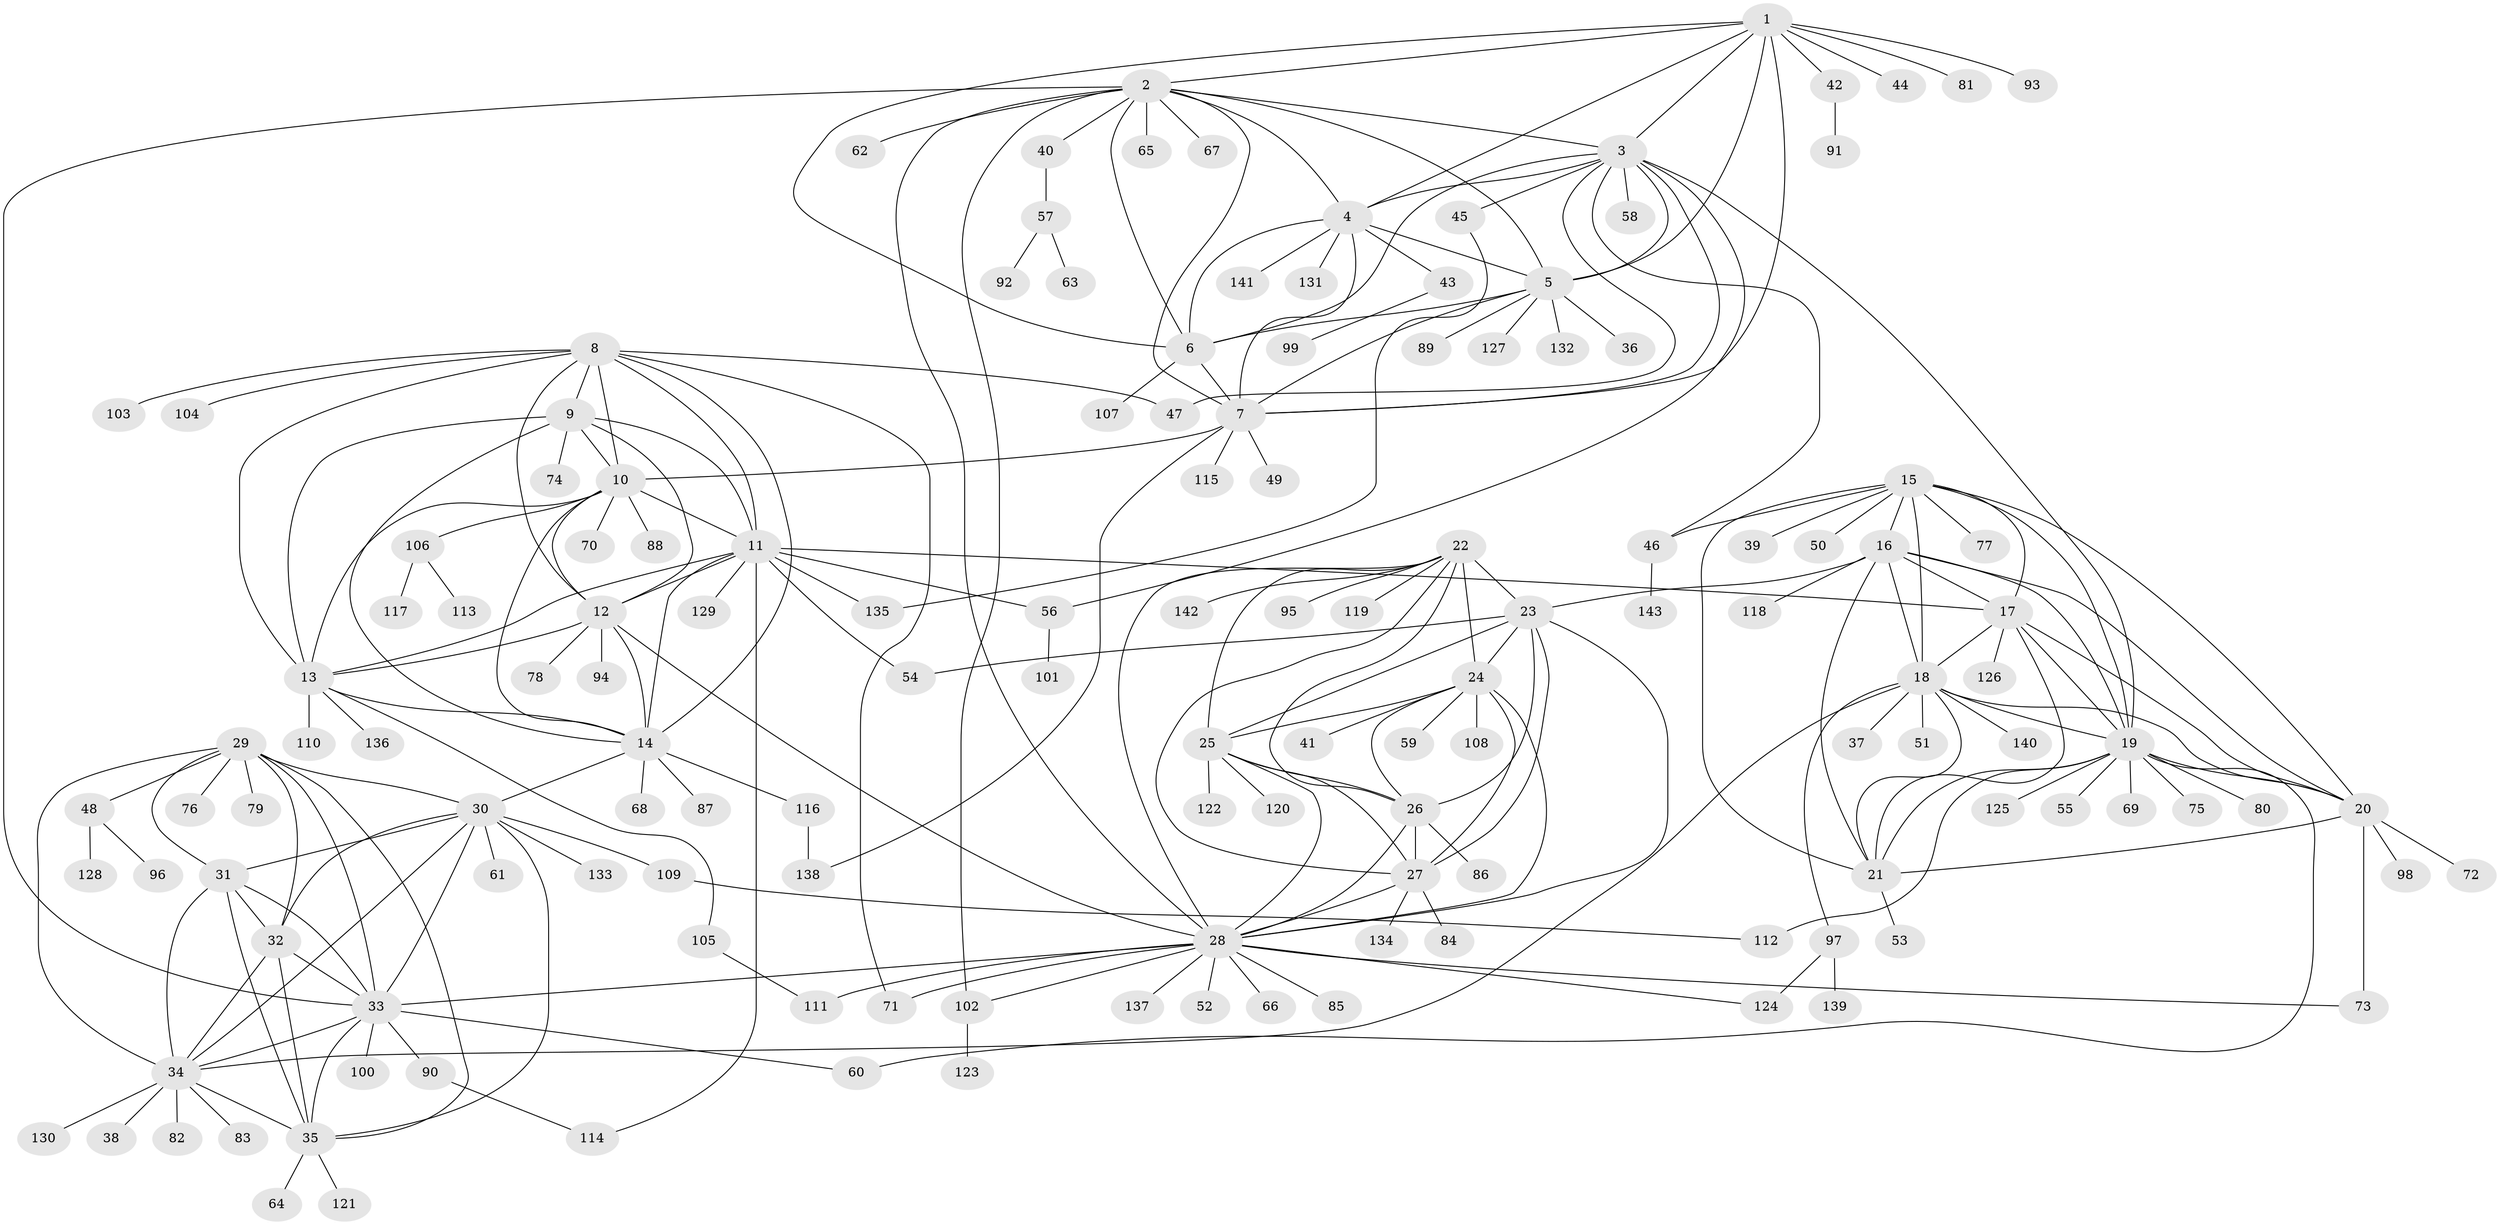 // Generated by graph-tools (version 1.1) at 2025/02/03/09/25 03:02:45]
// undirected, 143 vertices, 237 edges
graph export_dot {
graph [start="1"]
  node [color=gray90,style=filled];
  1;
  2;
  3;
  4;
  5;
  6;
  7;
  8;
  9;
  10;
  11;
  12;
  13;
  14;
  15;
  16;
  17;
  18;
  19;
  20;
  21;
  22;
  23;
  24;
  25;
  26;
  27;
  28;
  29;
  30;
  31;
  32;
  33;
  34;
  35;
  36;
  37;
  38;
  39;
  40;
  41;
  42;
  43;
  44;
  45;
  46;
  47;
  48;
  49;
  50;
  51;
  52;
  53;
  54;
  55;
  56;
  57;
  58;
  59;
  60;
  61;
  62;
  63;
  64;
  65;
  66;
  67;
  68;
  69;
  70;
  71;
  72;
  73;
  74;
  75;
  76;
  77;
  78;
  79;
  80;
  81;
  82;
  83;
  84;
  85;
  86;
  87;
  88;
  89;
  90;
  91;
  92;
  93;
  94;
  95;
  96;
  97;
  98;
  99;
  100;
  101;
  102;
  103;
  104;
  105;
  106;
  107;
  108;
  109;
  110;
  111;
  112;
  113;
  114;
  115;
  116;
  117;
  118;
  119;
  120;
  121;
  122;
  123;
  124;
  125;
  126;
  127;
  128;
  129;
  130;
  131;
  132;
  133;
  134;
  135;
  136;
  137;
  138;
  139;
  140;
  141;
  142;
  143;
  1 -- 2;
  1 -- 3;
  1 -- 4;
  1 -- 5;
  1 -- 6;
  1 -- 7;
  1 -- 42;
  1 -- 44;
  1 -- 81;
  1 -- 93;
  2 -- 3;
  2 -- 4;
  2 -- 5;
  2 -- 6;
  2 -- 7;
  2 -- 28;
  2 -- 33;
  2 -- 40;
  2 -- 62;
  2 -- 65;
  2 -- 67;
  2 -- 102;
  3 -- 4;
  3 -- 5;
  3 -- 6;
  3 -- 7;
  3 -- 19;
  3 -- 45;
  3 -- 46;
  3 -- 47;
  3 -- 56;
  3 -- 58;
  4 -- 5;
  4 -- 6;
  4 -- 7;
  4 -- 43;
  4 -- 131;
  4 -- 141;
  5 -- 6;
  5 -- 7;
  5 -- 36;
  5 -- 89;
  5 -- 127;
  5 -- 132;
  6 -- 7;
  6 -- 107;
  7 -- 10;
  7 -- 49;
  7 -- 115;
  7 -- 138;
  8 -- 9;
  8 -- 10;
  8 -- 11;
  8 -- 12;
  8 -- 13;
  8 -- 14;
  8 -- 47;
  8 -- 71;
  8 -- 103;
  8 -- 104;
  9 -- 10;
  9 -- 11;
  9 -- 12;
  9 -- 13;
  9 -- 14;
  9 -- 74;
  10 -- 11;
  10 -- 12;
  10 -- 13;
  10 -- 14;
  10 -- 70;
  10 -- 88;
  10 -- 106;
  11 -- 12;
  11 -- 13;
  11 -- 14;
  11 -- 17;
  11 -- 54;
  11 -- 56;
  11 -- 114;
  11 -- 129;
  11 -- 135;
  12 -- 13;
  12 -- 14;
  12 -- 28;
  12 -- 78;
  12 -- 94;
  13 -- 14;
  13 -- 105;
  13 -- 110;
  13 -- 136;
  14 -- 30;
  14 -- 68;
  14 -- 87;
  14 -- 116;
  15 -- 16;
  15 -- 17;
  15 -- 18;
  15 -- 19;
  15 -- 20;
  15 -- 21;
  15 -- 39;
  15 -- 46;
  15 -- 50;
  15 -- 77;
  16 -- 17;
  16 -- 18;
  16 -- 19;
  16 -- 20;
  16 -- 21;
  16 -- 23;
  16 -- 118;
  17 -- 18;
  17 -- 19;
  17 -- 20;
  17 -- 21;
  17 -- 126;
  18 -- 19;
  18 -- 20;
  18 -- 21;
  18 -- 34;
  18 -- 37;
  18 -- 51;
  18 -- 97;
  18 -- 140;
  19 -- 20;
  19 -- 21;
  19 -- 55;
  19 -- 60;
  19 -- 69;
  19 -- 75;
  19 -- 80;
  19 -- 112;
  19 -- 125;
  20 -- 21;
  20 -- 72;
  20 -- 73;
  20 -- 98;
  21 -- 53;
  22 -- 23;
  22 -- 24;
  22 -- 25;
  22 -- 26;
  22 -- 27;
  22 -- 28;
  22 -- 95;
  22 -- 119;
  22 -- 142;
  23 -- 24;
  23 -- 25;
  23 -- 26;
  23 -- 27;
  23 -- 28;
  23 -- 54;
  24 -- 25;
  24 -- 26;
  24 -- 27;
  24 -- 28;
  24 -- 41;
  24 -- 59;
  24 -- 108;
  25 -- 26;
  25 -- 27;
  25 -- 28;
  25 -- 120;
  25 -- 122;
  26 -- 27;
  26 -- 28;
  26 -- 86;
  27 -- 28;
  27 -- 84;
  27 -- 134;
  28 -- 33;
  28 -- 52;
  28 -- 66;
  28 -- 71;
  28 -- 73;
  28 -- 85;
  28 -- 102;
  28 -- 111;
  28 -- 124;
  28 -- 137;
  29 -- 30;
  29 -- 31;
  29 -- 32;
  29 -- 33;
  29 -- 34;
  29 -- 35;
  29 -- 48;
  29 -- 76;
  29 -- 79;
  30 -- 31;
  30 -- 32;
  30 -- 33;
  30 -- 34;
  30 -- 35;
  30 -- 61;
  30 -- 109;
  30 -- 133;
  31 -- 32;
  31 -- 33;
  31 -- 34;
  31 -- 35;
  32 -- 33;
  32 -- 34;
  32 -- 35;
  33 -- 34;
  33 -- 35;
  33 -- 60;
  33 -- 90;
  33 -- 100;
  34 -- 35;
  34 -- 38;
  34 -- 82;
  34 -- 83;
  34 -- 130;
  35 -- 64;
  35 -- 121;
  40 -- 57;
  42 -- 91;
  43 -- 99;
  45 -- 135;
  46 -- 143;
  48 -- 96;
  48 -- 128;
  56 -- 101;
  57 -- 63;
  57 -- 92;
  90 -- 114;
  97 -- 124;
  97 -- 139;
  102 -- 123;
  105 -- 111;
  106 -- 113;
  106 -- 117;
  109 -- 112;
  116 -- 138;
}
